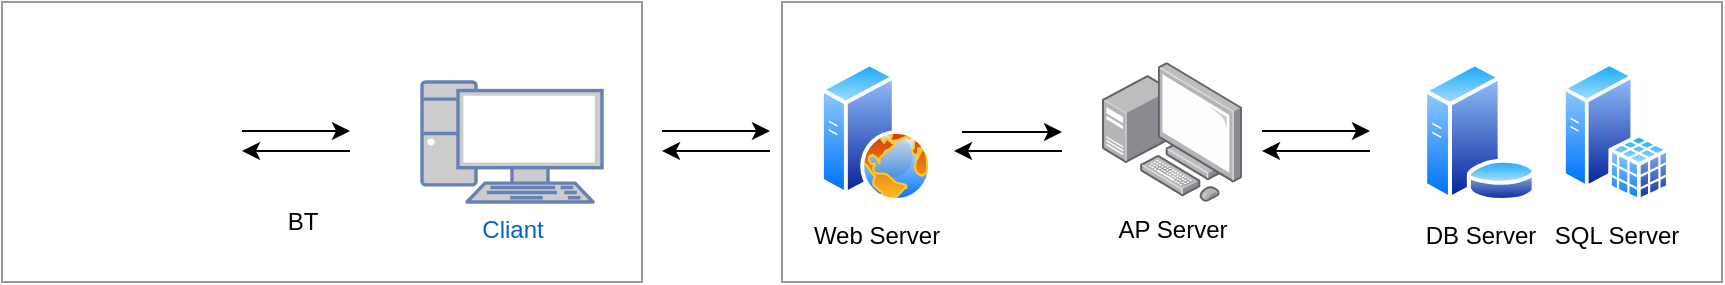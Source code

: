 <mxfile version="16.5.2" type="github"><diagram id="HormM2U5bh6sfzbdqFR4" name="Page-1"><mxGraphModel dx="2500" dy="908" grid="1" gridSize="10" guides="1" tooltips="1" connect="1" arrows="1" fold="1" page="1" pageScale="1" pageWidth="850" pageHeight="1100" math="0" shadow="0"><root><mxCell id="0"/><mxCell id="1" parent="0"/><mxCell id="1qP_tALHP1zKKj7ihe6f-1" value="Cliant" style="fontColor=#0066CC;verticalAlign=top;verticalLabelPosition=bottom;labelPosition=center;align=center;html=1;outlineConnect=0;fillColor=#CCCCCC;strokeColor=#6881B3;gradientColor=none;gradientDirection=north;strokeWidth=2;shape=mxgraph.networks.pc;" vertex="1" parent="1"><mxGeometry x="170" y="420" width="90" height="60" as="geometry"/></mxCell><mxCell id="1qP_tALHP1zKKj7ihe6f-3" value="&lt;div&gt;DB Server&lt;/div&gt;" style="aspect=fixed;perimeter=ellipsePerimeter;html=1;align=center;shadow=0;dashed=0;spacingTop=3;image;image=img/lib/active_directory/database_server.svg;" vertex="1" parent="1"><mxGeometry x="670" y="410" width="57.4" height="70" as="geometry"/></mxCell><mxCell id="1qP_tALHP1zKKj7ihe6f-8" style="edgeStyle=orthogonalEdgeStyle;rounded=0;orthogonalLoop=1;jettySize=auto;html=1;" edge="1" parent="1"><mxGeometry relative="1" as="geometry"><mxPoint x="440" y="445" as="sourcePoint"/><mxPoint x="490" y="445" as="targetPoint"/></mxGeometry></mxCell><mxCell id="1qP_tALHP1zKKj7ihe6f-4" value="&lt;div&gt;Web Server&lt;/div&gt;" style="aspect=fixed;perimeter=ellipsePerimeter;html=1;align=center;shadow=0;dashed=0;spacingTop=3;image;image=img/lib/active_directory/web_server.svg;" vertex="1" parent="1"><mxGeometry x="369" y="410" width="56" height="70" as="geometry"/></mxCell><mxCell id="1qP_tALHP1zKKj7ihe6f-5" value="&lt;div&gt;SQL Server&lt;/div&gt;" style="aspect=fixed;perimeter=ellipsePerimeter;html=1;align=center;shadow=0;dashed=0;spacingTop=3;image;image=img/lib/active_directory/sql_server.svg;" vertex="1" parent="1"><mxGeometry x="740" y="410" width="53.9" height="70" as="geometry"/></mxCell><mxCell id="1qP_tALHP1zKKj7ihe6f-6" value="AP Server" style="points=[];aspect=fixed;html=1;align=center;shadow=0;dashed=0;image;image=img/lib/allied_telesis/computer_and_terminals/Personal_Computer_with_Server.svg;" vertex="1" parent="1"><mxGeometry x="510" y="410" width="70" height="70" as="geometry"/></mxCell><mxCell id="1qP_tALHP1zKKj7ihe6f-11" style="edgeStyle=orthogonalEdgeStyle;rounded=0;orthogonalLoop=1;jettySize=auto;html=1;exitX=1;exitY=0.5;exitDx=0;exitDy=0;endArrow=none;endFill=0;startArrow=classic;startFill=1;" edge="1" parent="1"><mxGeometry relative="1" as="geometry"><mxPoint x="436" y="454.5" as="sourcePoint"/><mxPoint x="490" y="454.5" as="targetPoint"/></mxGeometry></mxCell><mxCell id="1qP_tALHP1zKKj7ihe6f-15" value="" style="group" vertex="1" connectable="0" parent="1"><mxGeometry x="590" y="444.5" width="54" height="10" as="geometry"/></mxCell><mxCell id="1qP_tALHP1zKKj7ihe6f-10" style="edgeStyle=orthogonalEdgeStyle;rounded=0;orthogonalLoop=1;jettySize=auto;html=1;exitX=1;exitY=0.5;exitDx=0;exitDy=0;" edge="1" parent="1qP_tALHP1zKKj7ihe6f-15"><mxGeometry relative="1" as="geometry"><mxPoint as="sourcePoint"/><mxPoint x="54" as="targetPoint"/></mxGeometry></mxCell><mxCell id="1qP_tALHP1zKKj7ihe6f-12" style="edgeStyle=orthogonalEdgeStyle;rounded=0;orthogonalLoop=1;jettySize=auto;html=1;exitX=1;exitY=0.5;exitDx=0;exitDy=0;endArrow=none;endFill=0;startArrow=classic;startFill=1;" edge="1" parent="1qP_tALHP1zKKj7ihe6f-15"><mxGeometry relative="1" as="geometry"><mxPoint y="10" as="sourcePoint"/><mxPoint x="54" y="10" as="targetPoint"/></mxGeometry></mxCell><mxCell id="1qP_tALHP1zKKj7ihe6f-16" value="" style="group" vertex="1" connectable="0" parent="1"><mxGeometry x="290" y="444.5" width="54" height="10" as="geometry"/></mxCell><mxCell id="1qP_tALHP1zKKj7ihe6f-17" style="edgeStyle=orthogonalEdgeStyle;rounded=0;orthogonalLoop=1;jettySize=auto;html=1;exitX=1;exitY=0.5;exitDx=0;exitDy=0;" edge="1" parent="1qP_tALHP1zKKj7ihe6f-16"><mxGeometry relative="1" as="geometry"><mxPoint as="sourcePoint"/><mxPoint x="54" as="targetPoint"/></mxGeometry></mxCell><mxCell id="1qP_tALHP1zKKj7ihe6f-18" style="edgeStyle=orthogonalEdgeStyle;rounded=0;orthogonalLoop=1;jettySize=auto;html=1;exitX=1;exitY=0.5;exitDx=0;exitDy=0;endArrow=none;endFill=0;startArrow=classic;startFill=1;" edge="1" parent="1qP_tALHP1zKKj7ihe6f-16"><mxGeometry relative="1" as="geometry"><mxPoint y="10" as="sourcePoint"/><mxPoint x="54" y="10" as="targetPoint"/></mxGeometry></mxCell><mxCell id="1qP_tALHP1zKKj7ihe6f-19" value="" style="shape=image;html=1;verticalAlign=top;verticalLabelPosition=bottom;labelBackgroundColor=#ffffff;imageAspect=0;aspect=fixed;image=https://cdn2.iconfinder.com/data/icons/competitive-strategy-and-corporate-training/512/719_capability_head_human_knowledge_skill-128.png" vertex="1" parent="1"><mxGeometry x="-30" y="405" width="90" height="90" as="geometry"/></mxCell><mxCell id="1qP_tALHP1zKKj7ihe6f-20" value="" style="group" vertex="1" connectable="0" parent="1"><mxGeometry x="80" y="444.5" width="54" height="10" as="geometry"/></mxCell><mxCell id="1qP_tALHP1zKKj7ihe6f-21" style="edgeStyle=orthogonalEdgeStyle;rounded=0;orthogonalLoop=1;jettySize=auto;html=1;exitX=1;exitY=0.5;exitDx=0;exitDy=0;" edge="1" parent="1qP_tALHP1zKKj7ihe6f-20"><mxGeometry relative="1" as="geometry"><mxPoint as="sourcePoint"/><mxPoint x="54" as="targetPoint"/></mxGeometry></mxCell><mxCell id="1qP_tALHP1zKKj7ihe6f-22" style="edgeStyle=orthogonalEdgeStyle;rounded=0;orthogonalLoop=1;jettySize=auto;html=1;exitX=1;exitY=0.5;exitDx=0;exitDy=0;endArrow=none;endFill=0;startArrow=classic;startFill=1;" edge="1" parent="1qP_tALHP1zKKj7ihe6f-20"><mxGeometry relative="1" as="geometry"><mxPoint y="10" as="sourcePoint"/><mxPoint x="54" y="10" as="targetPoint"/></mxGeometry></mxCell><mxCell id="1qP_tALHP1zKKj7ihe6f-23" value="BT" style="text;html=1;align=center;verticalAlign=middle;resizable=0;points=[];autosize=1;strokeColor=none;fillColor=none;" vertex="1" parent="1"><mxGeometry x="95" y="480" width="30" height="20" as="geometry"/></mxCell><mxCell id="1qP_tALHP1zKKj7ihe6f-24" value="" style="rounded=0;whiteSpace=wrap;html=1;strokeColor=#999999;fillColor=none;" vertex="1" parent="1"><mxGeometry x="350" y="380" width="470" height="140" as="geometry"/></mxCell><mxCell id="1qP_tALHP1zKKj7ihe6f-25" value="" style="rounded=0;whiteSpace=wrap;html=1;strokeColor=#999999;fillColor=none;" vertex="1" parent="1"><mxGeometry x="-40" y="380" width="320" height="140" as="geometry"/></mxCell></root></mxGraphModel></diagram></mxfile>